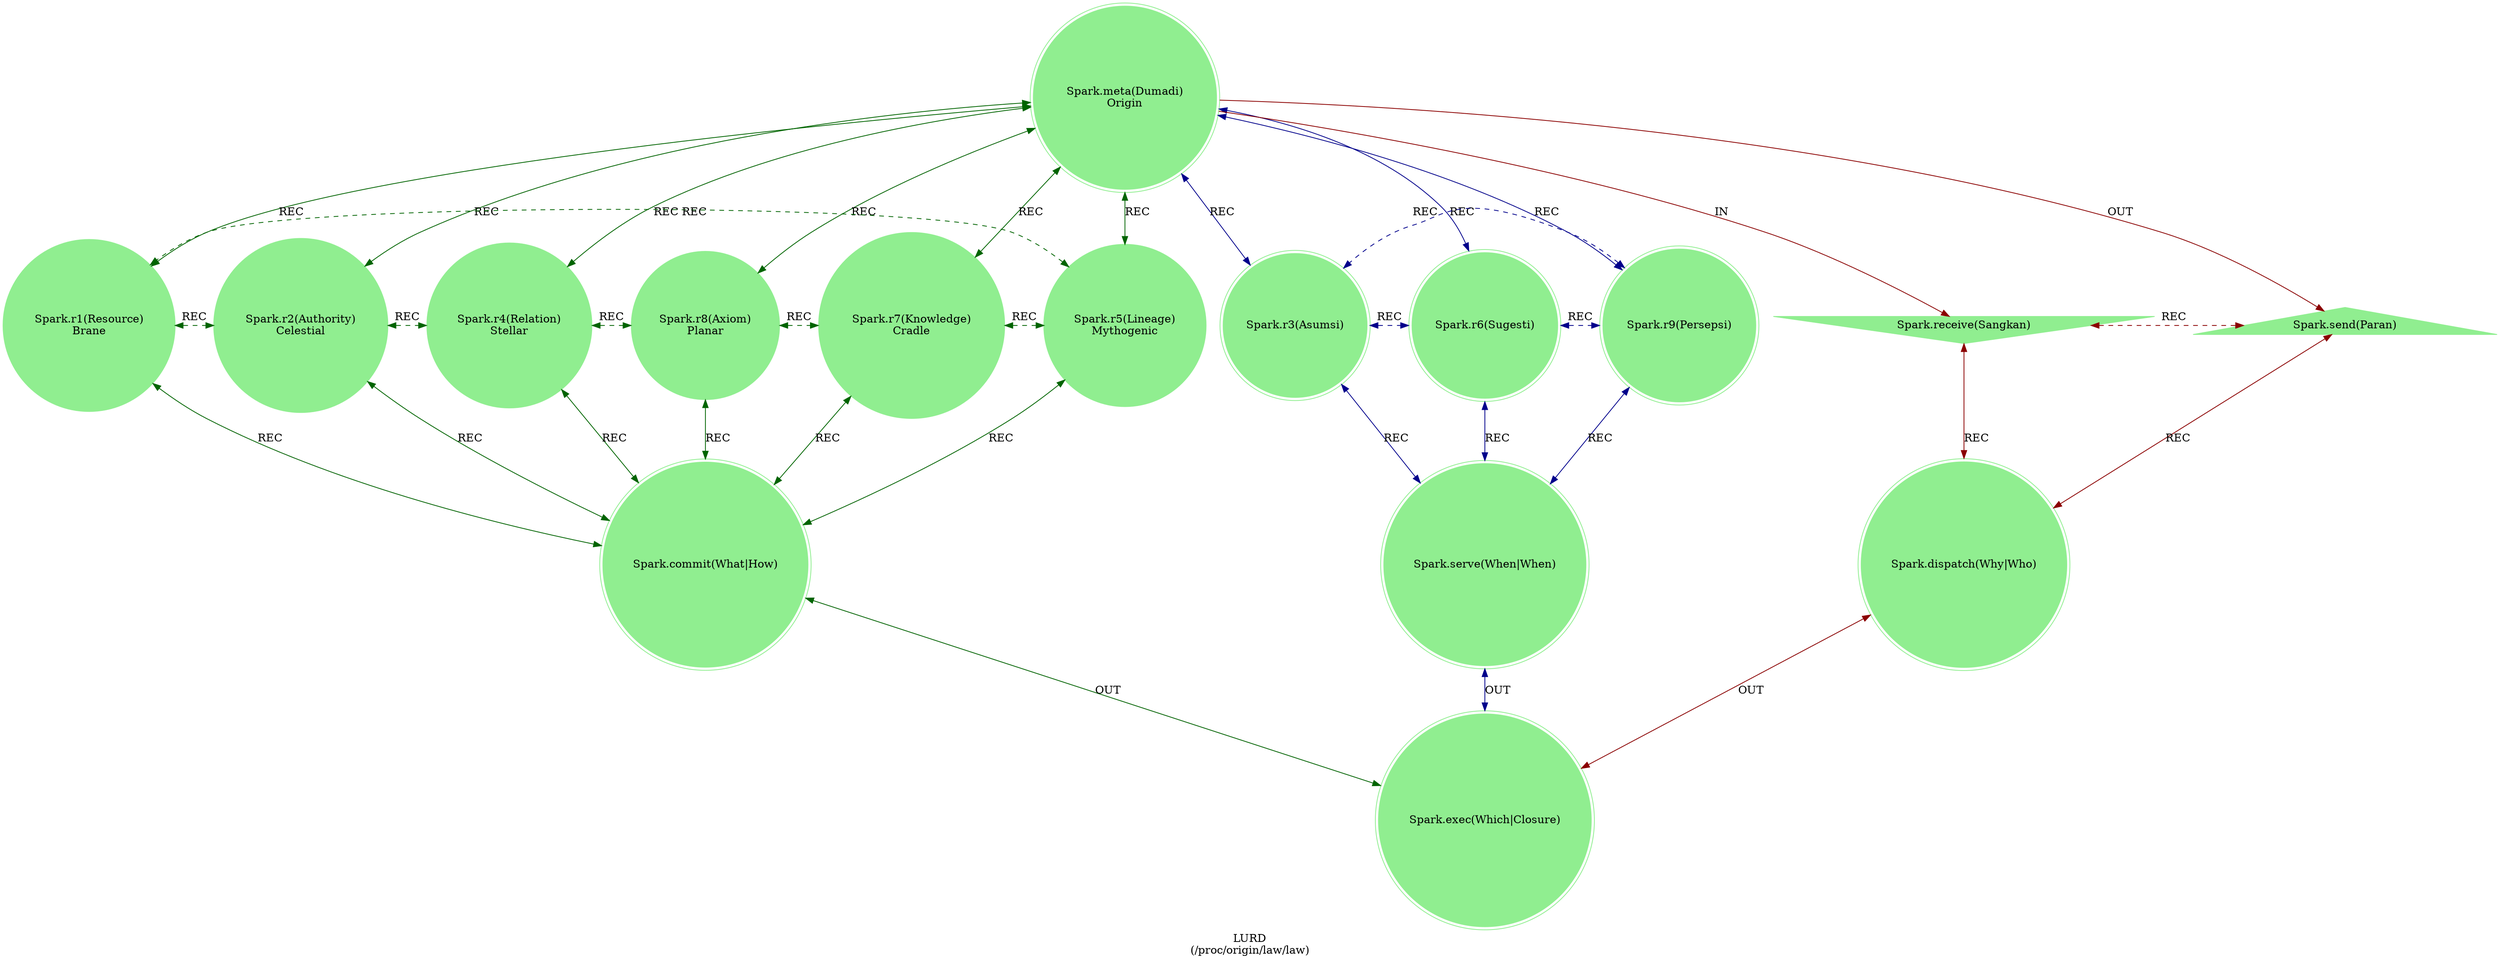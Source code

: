 strict digraph LURD {
    label = "LURD\n(/proc/origin/law/law)";
    style = filled;
    color = lightgray;
    node [shape = circle; style = filled; color = lightgreen;];
    
    // The Axis A-0-B (In-Meta-Out).
    // The Sacred 3-6-9 (Vortex of Perception).
    // The Vortex 1-2-4-8-7-5 (Vortex of Comprehension).
    // The Router C-D-E
    // The Closure F
    spark_0_t [label = "Spark.meta(Dumadi)\nOrigin";comment = "";shape = doublecircle;];
    spark_1_t [label = "Spark.r1(Resource)\nBrane";comment = "";shape = circle;];
    spark_2_t [label = "Spark.r2(Authority)\nCelestial";comment = "";shape = circle;];
    spark_4_t [label = "Spark.r4(Relation)\nStellar";comment = "";shape = circle;];
    spark_8_t [label = "Spark.r8(Axiom)\nPlanar";comment = "";shape = circle;];
    spark_7_t [label = "Spark.r7(Knowledge)\nCradle";comment = "";shape = circle;];
    spark_5_t [label = "Spark.r5(Lineage)\nMythogenic";comment = "";shape = circle;];
    spark_3_t [label = "Spark.r3(Asumsi)";comment = "";shape = doublecircle;];
    spark_6_t [label = "Spark.r6(Sugesti)";comment = "";shape = doublecircle;];
    spark_9_t [label = "Spark.r9(Persepsi)";comment = "";shape = doublecircle;];
    spark_a_t [label = "Spark.receive(Sangkan)";comment = "";shape = invtriangle;];
    spark_b_t [label = "Spark.send(Paran)";comment = "";shape = triangle;];
    spark_c_t [label = "Spark.dispatch(Why|Who)";comment = "";shape = doublecircle;];
    spark_d_t [label = "Spark.commit(What|How)";comment = "";shape = doublecircle;];
    spark_e_t [label = "Spark.serve(When|When)";comment = "";shape = doublecircle;];
    spark_f_t [label = "Spark.exec(Which|Closure)";comment = "";shape = doublecircle;];
    
    // IN = Input
    // OUT = Output
    // REC = Recursion
    spark_0_t -> spark_a_t [label = "IN"; color = darkred; comment = "";];
    spark_0_t -> spark_b_t [label = "OUT"; color = darkred; comment = "";];
    spark_0_t -> {spark_3_t spark_6_t spark_9_t} [label = "REC"; color = darkblue; comment = ""; dir = both;];
    spark_0_t -> {spark_1_t spark_2_t spark_4_t spark_8_t spark_7_t spark_5_t} [label = "REC"; color = darkgreen; comment = ""; dir = both;];
    
    {spark_a_t spark_b_t} -> spark_c_t [label = "REC"; color = darkred; comment = ""; dir = both;];
    {spark_1_t spark_2_t spark_4_t spark_8_t spark_7_t spark_5_t} -> spark_d_t [label = "REC"; color = darkgreen; comment = ""; dir = both;];
    {spark_3_t spark_6_t spark_9_t} -> spark_e_t [label = "REC"; color = darkblue; comment = ""; dir = both;];
    
    spark_1_t -> spark_2_t -> spark_4_t -> spark_8_t -> spark_7_t -> spark_5_t -> spark_1_t [label = "REC"; color = darkgreen; comment = ""; style = dashed; constraint = false; dir = both;];
    spark_3_t -> spark_6_t -> spark_9_t -> spark_3_t [label = "REC"; color = darkblue; comment = ""; style = dashed; constraint = false; dir = both;];
    spark_a_t -> spark_b_t [label = "REC"; color = darkred; comment = ""; constraint = false; style = dashed; dir = both;];
    
    spark_c_t -> spark_f_t [label = "OUT"; color = darkred; comment = ""; dir = both;];
    spark_d_t -> spark_f_t [label = "OUT"; color = darkgreen; comment = ""; dir = both;];
    spark_e_t -> spark_f_t [label = "OUT"; color = darkblue; comment = ""; dir = both;];
}
